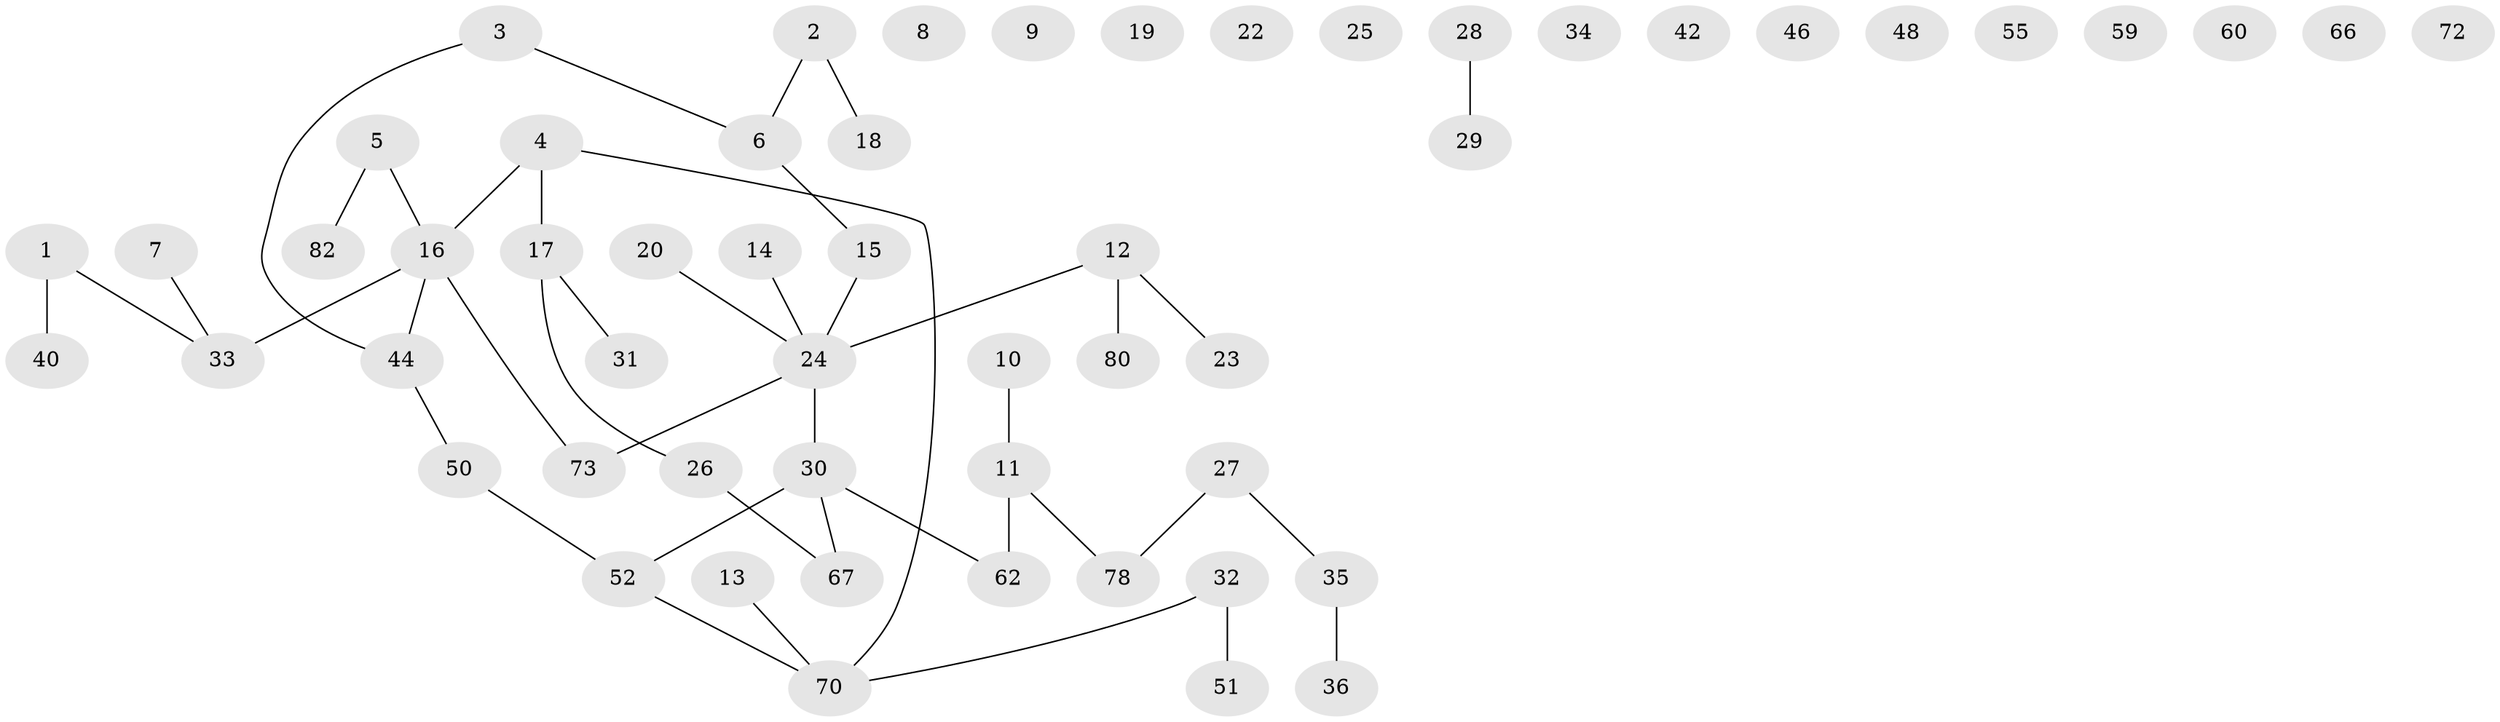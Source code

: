 // Generated by graph-tools (version 1.1) at 2025/23/03/03/25 07:23:26]
// undirected, 55 vertices, 43 edges
graph export_dot {
graph [start="1"]
  node [color=gray90,style=filled];
  1 [super="+77"];
  2;
  3 [super="+79"];
  4;
  5 [super="+58"];
  6 [super="+39"];
  7 [super="+21"];
  8;
  9;
  10 [super="+75"];
  11 [super="+37"];
  12 [super="+49"];
  13;
  14 [super="+61"];
  15;
  16 [super="+54"];
  17 [super="+38"];
  18 [super="+71"];
  19 [super="+63"];
  20;
  22 [super="+43"];
  23;
  24 [super="+65"];
  25;
  26 [super="+41"];
  27 [super="+57"];
  28 [super="+47"];
  29 [super="+68"];
  30 [super="+64"];
  31;
  32 [super="+53"];
  33 [super="+45"];
  34;
  35 [super="+69"];
  36;
  40 [super="+56"];
  42;
  44;
  46;
  48;
  50 [super="+74"];
  51;
  52;
  55;
  59;
  60;
  62;
  66;
  67;
  70 [super="+76"];
  72 [super="+81"];
  73;
  78;
  80;
  82;
  1 -- 40;
  1 -- 33;
  2 -- 6;
  2 -- 18;
  3 -- 44;
  3 -- 6;
  4 -- 16;
  4 -- 70;
  4 -- 17;
  5 -- 16;
  5 -- 82;
  6 -- 15;
  7 -- 33;
  10 -- 11;
  11 -- 62;
  11 -- 78;
  12 -- 23;
  12 -- 80;
  12 -- 24;
  13 -- 70;
  14 -- 24;
  15 -- 24;
  16 -- 33 [weight=2];
  16 -- 73;
  16 -- 44;
  17 -- 26;
  17 -- 31;
  20 -- 24;
  24 -- 73;
  24 -- 30;
  26 -- 67;
  27 -- 78;
  27 -- 35;
  28 -- 29;
  30 -- 52;
  30 -- 62;
  30 -- 67;
  32 -- 51;
  32 -- 70;
  35 -- 36;
  44 -- 50;
  50 -- 52;
  52 -- 70;
}
